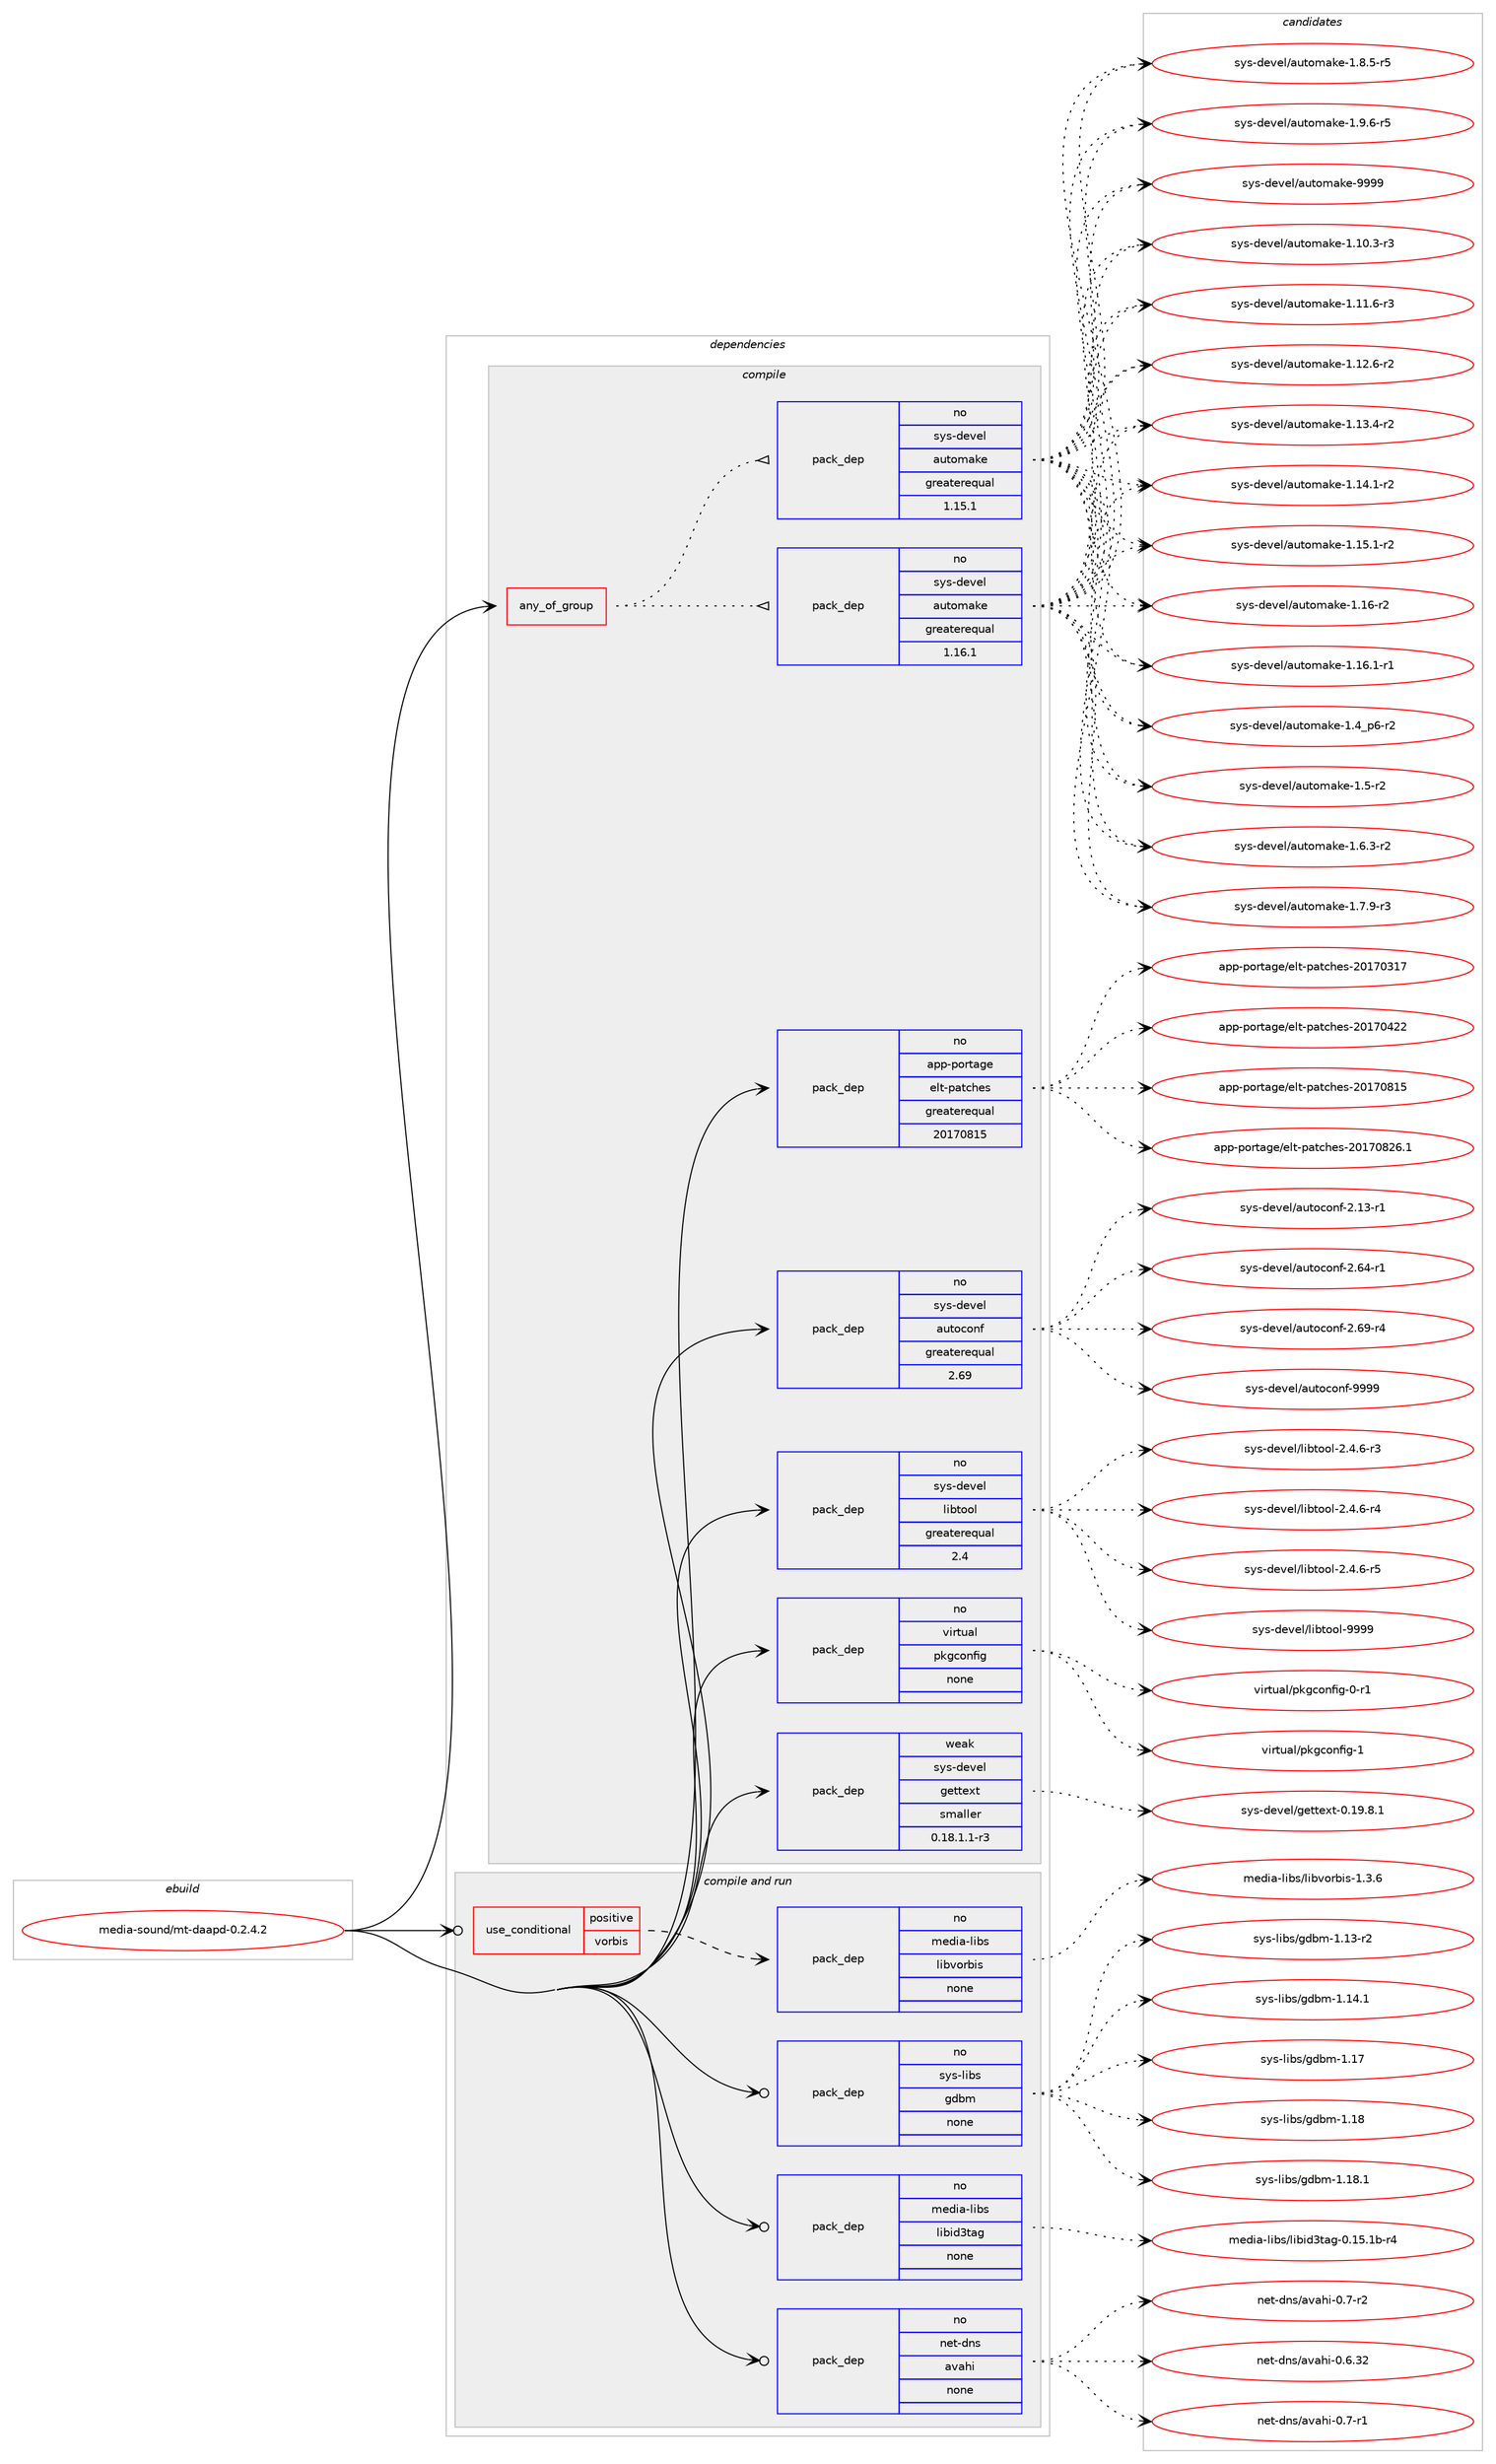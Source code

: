 digraph prolog {

# *************
# Graph options
# *************

newrank=true;
concentrate=true;
compound=true;
graph [rankdir=LR,fontname=Helvetica,fontsize=10,ranksep=1.5];#, ranksep=2.5, nodesep=0.2];
edge  [arrowhead=vee];
node  [fontname=Helvetica,fontsize=10];

# **********
# The ebuild
# **********

subgraph cluster_leftcol {
color=gray;
rank=same;
label=<<i>ebuild</i>>;
id [label="media-sound/mt-daapd-0.2.4.2", color=red, width=4, href="../media-sound/mt-daapd-0.2.4.2.svg"];
}

# ****************
# The dependencies
# ****************

subgraph cluster_midcol {
color=gray;
label=<<i>dependencies</i>>;
subgraph cluster_compile {
fillcolor="#eeeeee";
style=filled;
label=<<i>compile</i>>;
subgraph any25519 {
dependency1628381 [label=<<TABLE BORDER="0" CELLBORDER="1" CELLSPACING="0" CELLPADDING="4"><TR><TD CELLPADDING="10">any_of_group</TD></TR></TABLE>>, shape=none, color=red];subgraph pack1164349 {
dependency1628382 [label=<<TABLE BORDER="0" CELLBORDER="1" CELLSPACING="0" CELLPADDING="4" WIDTH="220"><TR><TD ROWSPAN="6" CELLPADDING="30">pack_dep</TD></TR><TR><TD WIDTH="110">no</TD></TR><TR><TD>sys-devel</TD></TR><TR><TD>automake</TD></TR><TR><TD>greaterequal</TD></TR><TR><TD>1.16.1</TD></TR></TABLE>>, shape=none, color=blue];
}
dependency1628381:e -> dependency1628382:w [weight=20,style="dotted",arrowhead="oinv"];
subgraph pack1164350 {
dependency1628383 [label=<<TABLE BORDER="0" CELLBORDER="1" CELLSPACING="0" CELLPADDING="4" WIDTH="220"><TR><TD ROWSPAN="6" CELLPADDING="30">pack_dep</TD></TR><TR><TD WIDTH="110">no</TD></TR><TR><TD>sys-devel</TD></TR><TR><TD>automake</TD></TR><TR><TD>greaterequal</TD></TR><TR><TD>1.15.1</TD></TR></TABLE>>, shape=none, color=blue];
}
dependency1628381:e -> dependency1628383:w [weight=20,style="dotted",arrowhead="oinv"];
}
id:e -> dependency1628381:w [weight=20,style="solid",arrowhead="vee"];
subgraph pack1164351 {
dependency1628384 [label=<<TABLE BORDER="0" CELLBORDER="1" CELLSPACING="0" CELLPADDING="4" WIDTH="220"><TR><TD ROWSPAN="6" CELLPADDING="30">pack_dep</TD></TR><TR><TD WIDTH="110">no</TD></TR><TR><TD>app-portage</TD></TR><TR><TD>elt-patches</TD></TR><TR><TD>greaterequal</TD></TR><TR><TD>20170815</TD></TR></TABLE>>, shape=none, color=blue];
}
id:e -> dependency1628384:w [weight=20,style="solid",arrowhead="vee"];
subgraph pack1164352 {
dependency1628385 [label=<<TABLE BORDER="0" CELLBORDER="1" CELLSPACING="0" CELLPADDING="4" WIDTH="220"><TR><TD ROWSPAN="6" CELLPADDING="30">pack_dep</TD></TR><TR><TD WIDTH="110">no</TD></TR><TR><TD>sys-devel</TD></TR><TR><TD>autoconf</TD></TR><TR><TD>greaterequal</TD></TR><TR><TD>2.69</TD></TR></TABLE>>, shape=none, color=blue];
}
id:e -> dependency1628385:w [weight=20,style="solid",arrowhead="vee"];
subgraph pack1164353 {
dependency1628386 [label=<<TABLE BORDER="0" CELLBORDER="1" CELLSPACING="0" CELLPADDING="4" WIDTH="220"><TR><TD ROWSPAN="6" CELLPADDING="30">pack_dep</TD></TR><TR><TD WIDTH="110">no</TD></TR><TR><TD>sys-devel</TD></TR><TR><TD>libtool</TD></TR><TR><TD>greaterequal</TD></TR><TR><TD>2.4</TD></TR></TABLE>>, shape=none, color=blue];
}
id:e -> dependency1628386:w [weight=20,style="solid",arrowhead="vee"];
subgraph pack1164354 {
dependency1628387 [label=<<TABLE BORDER="0" CELLBORDER="1" CELLSPACING="0" CELLPADDING="4" WIDTH="220"><TR><TD ROWSPAN="6" CELLPADDING="30">pack_dep</TD></TR><TR><TD WIDTH="110">no</TD></TR><TR><TD>virtual</TD></TR><TR><TD>pkgconfig</TD></TR><TR><TD>none</TD></TR><TR><TD></TD></TR></TABLE>>, shape=none, color=blue];
}
id:e -> dependency1628387:w [weight=20,style="solid",arrowhead="vee"];
subgraph pack1164355 {
dependency1628388 [label=<<TABLE BORDER="0" CELLBORDER="1" CELLSPACING="0" CELLPADDING="4" WIDTH="220"><TR><TD ROWSPAN="6" CELLPADDING="30">pack_dep</TD></TR><TR><TD WIDTH="110">weak</TD></TR><TR><TD>sys-devel</TD></TR><TR><TD>gettext</TD></TR><TR><TD>smaller</TD></TR><TR><TD>0.18.1.1-r3</TD></TR></TABLE>>, shape=none, color=blue];
}
id:e -> dependency1628388:w [weight=20,style="solid",arrowhead="vee"];
}
subgraph cluster_compileandrun {
fillcolor="#eeeeee";
style=filled;
label=<<i>compile and run</i>>;
subgraph cond437743 {
dependency1628389 [label=<<TABLE BORDER="0" CELLBORDER="1" CELLSPACING="0" CELLPADDING="4"><TR><TD ROWSPAN="3" CELLPADDING="10">use_conditional</TD></TR><TR><TD>positive</TD></TR><TR><TD>vorbis</TD></TR></TABLE>>, shape=none, color=red];
subgraph pack1164356 {
dependency1628390 [label=<<TABLE BORDER="0" CELLBORDER="1" CELLSPACING="0" CELLPADDING="4" WIDTH="220"><TR><TD ROWSPAN="6" CELLPADDING="30">pack_dep</TD></TR><TR><TD WIDTH="110">no</TD></TR><TR><TD>media-libs</TD></TR><TR><TD>libvorbis</TD></TR><TR><TD>none</TD></TR><TR><TD></TD></TR></TABLE>>, shape=none, color=blue];
}
dependency1628389:e -> dependency1628390:w [weight=20,style="dashed",arrowhead="vee"];
}
id:e -> dependency1628389:w [weight=20,style="solid",arrowhead="odotvee"];
subgraph pack1164357 {
dependency1628391 [label=<<TABLE BORDER="0" CELLBORDER="1" CELLSPACING="0" CELLPADDING="4" WIDTH="220"><TR><TD ROWSPAN="6" CELLPADDING="30">pack_dep</TD></TR><TR><TD WIDTH="110">no</TD></TR><TR><TD>media-libs</TD></TR><TR><TD>libid3tag</TD></TR><TR><TD>none</TD></TR><TR><TD></TD></TR></TABLE>>, shape=none, color=blue];
}
id:e -> dependency1628391:w [weight=20,style="solid",arrowhead="odotvee"];
subgraph pack1164358 {
dependency1628392 [label=<<TABLE BORDER="0" CELLBORDER="1" CELLSPACING="0" CELLPADDING="4" WIDTH="220"><TR><TD ROWSPAN="6" CELLPADDING="30">pack_dep</TD></TR><TR><TD WIDTH="110">no</TD></TR><TR><TD>net-dns</TD></TR><TR><TD>avahi</TD></TR><TR><TD>none</TD></TR><TR><TD></TD></TR></TABLE>>, shape=none, color=blue];
}
id:e -> dependency1628392:w [weight=20,style="solid",arrowhead="odotvee"];
subgraph pack1164359 {
dependency1628393 [label=<<TABLE BORDER="0" CELLBORDER="1" CELLSPACING="0" CELLPADDING="4" WIDTH="220"><TR><TD ROWSPAN="6" CELLPADDING="30">pack_dep</TD></TR><TR><TD WIDTH="110">no</TD></TR><TR><TD>sys-libs</TD></TR><TR><TD>gdbm</TD></TR><TR><TD>none</TD></TR><TR><TD></TD></TR></TABLE>>, shape=none, color=blue];
}
id:e -> dependency1628393:w [weight=20,style="solid",arrowhead="odotvee"];
}
subgraph cluster_run {
fillcolor="#eeeeee";
style=filled;
label=<<i>run</i>>;
}
}

# **************
# The candidates
# **************

subgraph cluster_choices {
rank=same;
color=gray;
label=<<i>candidates</i>>;

subgraph choice1164349 {
color=black;
nodesep=1;
choice11512111545100101118101108479711711611110997107101454946494846514511451 [label="sys-devel/automake-1.10.3-r3", color=red, width=4,href="../sys-devel/automake-1.10.3-r3.svg"];
choice11512111545100101118101108479711711611110997107101454946494946544511451 [label="sys-devel/automake-1.11.6-r3", color=red, width=4,href="../sys-devel/automake-1.11.6-r3.svg"];
choice11512111545100101118101108479711711611110997107101454946495046544511450 [label="sys-devel/automake-1.12.6-r2", color=red, width=4,href="../sys-devel/automake-1.12.6-r2.svg"];
choice11512111545100101118101108479711711611110997107101454946495146524511450 [label="sys-devel/automake-1.13.4-r2", color=red, width=4,href="../sys-devel/automake-1.13.4-r2.svg"];
choice11512111545100101118101108479711711611110997107101454946495246494511450 [label="sys-devel/automake-1.14.1-r2", color=red, width=4,href="../sys-devel/automake-1.14.1-r2.svg"];
choice11512111545100101118101108479711711611110997107101454946495346494511450 [label="sys-devel/automake-1.15.1-r2", color=red, width=4,href="../sys-devel/automake-1.15.1-r2.svg"];
choice1151211154510010111810110847971171161111099710710145494649544511450 [label="sys-devel/automake-1.16-r2", color=red, width=4,href="../sys-devel/automake-1.16-r2.svg"];
choice11512111545100101118101108479711711611110997107101454946495446494511449 [label="sys-devel/automake-1.16.1-r1", color=red, width=4,href="../sys-devel/automake-1.16.1-r1.svg"];
choice115121115451001011181011084797117116111109971071014549465295112544511450 [label="sys-devel/automake-1.4_p6-r2", color=red, width=4,href="../sys-devel/automake-1.4_p6-r2.svg"];
choice11512111545100101118101108479711711611110997107101454946534511450 [label="sys-devel/automake-1.5-r2", color=red, width=4,href="../sys-devel/automake-1.5-r2.svg"];
choice115121115451001011181011084797117116111109971071014549465446514511450 [label="sys-devel/automake-1.6.3-r2", color=red, width=4,href="../sys-devel/automake-1.6.3-r2.svg"];
choice115121115451001011181011084797117116111109971071014549465546574511451 [label="sys-devel/automake-1.7.9-r3", color=red, width=4,href="../sys-devel/automake-1.7.9-r3.svg"];
choice115121115451001011181011084797117116111109971071014549465646534511453 [label="sys-devel/automake-1.8.5-r5", color=red, width=4,href="../sys-devel/automake-1.8.5-r5.svg"];
choice115121115451001011181011084797117116111109971071014549465746544511453 [label="sys-devel/automake-1.9.6-r5", color=red, width=4,href="../sys-devel/automake-1.9.6-r5.svg"];
choice115121115451001011181011084797117116111109971071014557575757 [label="sys-devel/automake-9999", color=red, width=4,href="../sys-devel/automake-9999.svg"];
dependency1628382:e -> choice11512111545100101118101108479711711611110997107101454946494846514511451:w [style=dotted,weight="100"];
dependency1628382:e -> choice11512111545100101118101108479711711611110997107101454946494946544511451:w [style=dotted,weight="100"];
dependency1628382:e -> choice11512111545100101118101108479711711611110997107101454946495046544511450:w [style=dotted,weight="100"];
dependency1628382:e -> choice11512111545100101118101108479711711611110997107101454946495146524511450:w [style=dotted,weight="100"];
dependency1628382:e -> choice11512111545100101118101108479711711611110997107101454946495246494511450:w [style=dotted,weight="100"];
dependency1628382:e -> choice11512111545100101118101108479711711611110997107101454946495346494511450:w [style=dotted,weight="100"];
dependency1628382:e -> choice1151211154510010111810110847971171161111099710710145494649544511450:w [style=dotted,weight="100"];
dependency1628382:e -> choice11512111545100101118101108479711711611110997107101454946495446494511449:w [style=dotted,weight="100"];
dependency1628382:e -> choice115121115451001011181011084797117116111109971071014549465295112544511450:w [style=dotted,weight="100"];
dependency1628382:e -> choice11512111545100101118101108479711711611110997107101454946534511450:w [style=dotted,weight="100"];
dependency1628382:e -> choice115121115451001011181011084797117116111109971071014549465446514511450:w [style=dotted,weight="100"];
dependency1628382:e -> choice115121115451001011181011084797117116111109971071014549465546574511451:w [style=dotted,weight="100"];
dependency1628382:e -> choice115121115451001011181011084797117116111109971071014549465646534511453:w [style=dotted,weight="100"];
dependency1628382:e -> choice115121115451001011181011084797117116111109971071014549465746544511453:w [style=dotted,weight="100"];
dependency1628382:e -> choice115121115451001011181011084797117116111109971071014557575757:w [style=dotted,weight="100"];
}
subgraph choice1164350 {
color=black;
nodesep=1;
choice11512111545100101118101108479711711611110997107101454946494846514511451 [label="sys-devel/automake-1.10.3-r3", color=red, width=4,href="../sys-devel/automake-1.10.3-r3.svg"];
choice11512111545100101118101108479711711611110997107101454946494946544511451 [label="sys-devel/automake-1.11.6-r3", color=red, width=4,href="../sys-devel/automake-1.11.6-r3.svg"];
choice11512111545100101118101108479711711611110997107101454946495046544511450 [label="sys-devel/automake-1.12.6-r2", color=red, width=4,href="../sys-devel/automake-1.12.6-r2.svg"];
choice11512111545100101118101108479711711611110997107101454946495146524511450 [label="sys-devel/automake-1.13.4-r2", color=red, width=4,href="../sys-devel/automake-1.13.4-r2.svg"];
choice11512111545100101118101108479711711611110997107101454946495246494511450 [label="sys-devel/automake-1.14.1-r2", color=red, width=4,href="../sys-devel/automake-1.14.1-r2.svg"];
choice11512111545100101118101108479711711611110997107101454946495346494511450 [label="sys-devel/automake-1.15.1-r2", color=red, width=4,href="../sys-devel/automake-1.15.1-r2.svg"];
choice1151211154510010111810110847971171161111099710710145494649544511450 [label="sys-devel/automake-1.16-r2", color=red, width=4,href="../sys-devel/automake-1.16-r2.svg"];
choice11512111545100101118101108479711711611110997107101454946495446494511449 [label="sys-devel/automake-1.16.1-r1", color=red, width=4,href="../sys-devel/automake-1.16.1-r1.svg"];
choice115121115451001011181011084797117116111109971071014549465295112544511450 [label="sys-devel/automake-1.4_p6-r2", color=red, width=4,href="../sys-devel/automake-1.4_p6-r2.svg"];
choice11512111545100101118101108479711711611110997107101454946534511450 [label="sys-devel/automake-1.5-r2", color=red, width=4,href="../sys-devel/automake-1.5-r2.svg"];
choice115121115451001011181011084797117116111109971071014549465446514511450 [label="sys-devel/automake-1.6.3-r2", color=red, width=4,href="../sys-devel/automake-1.6.3-r2.svg"];
choice115121115451001011181011084797117116111109971071014549465546574511451 [label="sys-devel/automake-1.7.9-r3", color=red, width=4,href="../sys-devel/automake-1.7.9-r3.svg"];
choice115121115451001011181011084797117116111109971071014549465646534511453 [label="sys-devel/automake-1.8.5-r5", color=red, width=4,href="../sys-devel/automake-1.8.5-r5.svg"];
choice115121115451001011181011084797117116111109971071014549465746544511453 [label="sys-devel/automake-1.9.6-r5", color=red, width=4,href="../sys-devel/automake-1.9.6-r5.svg"];
choice115121115451001011181011084797117116111109971071014557575757 [label="sys-devel/automake-9999", color=red, width=4,href="../sys-devel/automake-9999.svg"];
dependency1628383:e -> choice11512111545100101118101108479711711611110997107101454946494846514511451:w [style=dotted,weight="100"];
dependency1628383:e -> choice11512111545100101118101108479711711611110997107101454946494946544511451:w [style=dotted,weight="100"];
dependency1628383:e -> choice11512111545100101118101108479711711611110997107101454946495046544511450:w [style=dotted,weight="100"];
dependency1628383:e -> choice11512111545100101118101108479711711611110997107101454946495146524511450:w [style=dotted,weight="100"];
dependency1628383:e -> choice11512111545100101118101108479711711611110997107101454946495246494511450:w [style=dotted,weight="100"];
dependency1628383:e -> choice11512111545100101118101108479711711611110997107101454946495346494511450:w [style=dotted,weight="100"];
dependency1628383:e -> choice1151211154510010111810110847971171161111099710710145494649544511450:w [style=dotted,weight="100"];
dependency1628383:e -> choice11512111545100101118101108479711711611110997107101454946495446494511449:w [style=dotted,weight="100"];
dependency1628383:e -> choice115121115451001011181011084797117116111109971071014549465295112544511450:w [style=dotted,weight="100"];
dependency1628383:e -> choice11512111545100101118101108479711711611110997107101454946534511450:w [style=dotted,weight="100"];
dependency1628383:e -> choice115121115451001011181011084797117116111109971071014549465446514511450:w [style=dotted,weight="100"];
dependency1628383:e -> choice115121115451001011181011084797117116111109971071014549465546574511451:w [style=dotted,weight="100"];
dependency1628383:e -> choice115121115451001011181011084797117116111109971071014549465646534511453:w [style=dotted,weight="100"];
dependency1628383:e -> choice115121115451001011181011084797117116111109971071014549465746544511453:w [style=dotted,weight="100"];
dependency1628383:e -> choice115121115451001011181011084797117116111109971071014557575757:w [style=dotted,weight="100"];
}
subgraph choice1164351 {
color=black;
nodesep=1;
choice97112112451121111141169710310147101108116451129711699104101115455048495548514955 [label="app-portage/elt-patches-20170317", color=red, width=4,href="../app-portage/elt-patches-20170317.svg"];
choice97112112451121111141169710310147101108116451129711699104101115455048495548525050 [label="app-portage/elt-patches-20170422", color=red, width=4,href="../app-portage/elt-patches-20170422.svg"];
choice97112112451121111141169710310147101108116451129711699104101115455048495548564953 [label="app-portage/elt-patches-20170815", color=red, width=4,href="../app-portage/elt-patches-20170815.svg"];
choice971121124511211111411697103101471011081164511297116991041011154550484955485650544649 [label="app-portage/elt-patches-20170826.1", color=red, width=4,href="../app-portage/elt-patches-20170826.1.svg"];
dependency1628384:e -> choice97112112451121111141169710310147101108116451129711699104101115455048495548514955:w [style=dotted,weight="100"];
dependency1628384:e -> choice97112112451121111141169710310147101108116451129711699104101115455048495548525050:w [style=dotted,weight="100"];
dependency1628384:e -> choice97112112451121111141169710310147101108116451129711699104101115455048495548564953:w [style=dotted,weight="100"];
dependency1628384:e -> choice971121124511211111411697103101471011081164511297116991041011154550484955485650544649:w [style=dotted,weight="100"];
}
subgraph choice1164352 {
color=black;
nodesep=1;
choice1151211154510010111810110847971171161119911111010245504649514511449 [label="sys-devel/autoconf-2.13-r1", color=red, width=4,href="../sys-devel/autoconf-2.13-r1.svg"];
choice1151211154510010111810110847971171161119911111010245504654524511449 [label="sys-devel/autoconf-2.64-r1", color=red, width=4,href="../sys-devel/autoconf-2.64-r1.svg"];
choice1151211154510010111810110847971171161119911111010245504654574511452 [label="sys-devel/autoconf-2.69-r4", color=red, width=4,href="../sys-devel/autoconf-2.69-r4.svg"];
choice115121115451001011181011084797117116111991111101024557575757 [label="sys-devel/autoconf-9999", color=red, width=4,href="../sys-devel/autoconf-9999.svg"];
dependency1628385:e -> choice1151211154510010111810110847971171161119911111010245504649514511449:w [style=dotted,weight="100"];
dependency1628385:e -> choice1151211154510010111810110847971171161119911111010245504654524511449:w [style=dotted,weight="100"];
dependency1628385:e -> choice1151211154510010111810110847971171161119911111010245504654574511452:w [style=dotted,weight="100"];
dependency1628385:e -> choice115121115451001011181011084797117116111991111101024557575757:w [style=dotted,weight="100"];
}
subgraph choice1164353 {
color=black;
nodesep=1;
choice1151211154510010111810110847108105981161111111084550465246544511451 [label="sys-devel/libtool-2.4.6-r3", color=red, width=4,href="../sys-devel/libtool-2.4.6-r3.svg"];
choice1151211154510010111810110847108105981161111111084550465246544511452 [label="sys-devel/libtool-2.4.6-r4", color=red, width=4,href="../sys-devel/libtool-2.4.6-r4.svg"];
choice1151211154510010111810110847108105981161111111084550465246544511453 [label="sys-devel/libtool-2.4.6-r5", color=red, width=4,href="../sys-devel/libtool-2.4.6-r5.svg"];
choice1151211154510010111810110847108105981161111111084557575757 [label="sys-devel/libtool-9999", color=red, width=4,href="../sys-devel/libtool-9999.svg"];
dependency1628386:e -> choice1151211154510010111810110847108105981161111111084550465246544511451:w [style=dotted,weight="100"];
dependency1628386:e -> choice1151211154510010111810110847108105981161111111084550465246544511452:w [style=dotted,weight="100"];
dependency1628386:e -> choice1151211154510010111810110847108105981161111111084550465246544511453:w [style=dotted,weight="100"];
dependency1628386:e -> choice1151211154510010111810110847108105981161111111084557575757:w [style=dotted,weight="100"];
}
subgraph choice1164354 {
color=black;
nodesep=1;
choice11810511411611797108471121071039911111010210510345484511449 [label="virtual/pkgconfig-0-r1", color=red, width=4,href="../virtual/pkgconfig-0-r1.svg"];
choice1181051141161179710847112107103991111101021051034549 [label="virtual/pkgconfig-1", color=red, width=4,href="../virtual/pkgconfig-1.svg"];
dependency1628387:e -> choice11810511411611797108471121071039911111010210510345484511449:w [style=dotted,weight="100"];
dependency1628387:e -> choice1181051141161179710847112107103991111101021051034549:w [style=dotted,weight="100"];
}
subgraph choice1164355 {
color=black;
nodesep=1;
choice1151211154510010111810110847103101116116101120116454846495746564649 [label="sys-devel/gettext-0.19.8.1", color=red, width=4,href="../sys-devel/gettext-0.19.8.1.svg"];
dependency1628388:e -> choice1151211154510010111810110847103101116116101120116454846495746564649:w [style=dotted,weight="100"];
}
subgraph choice1164356 {
color=black;
nodesep=1;
choice109101100105974510810598115471081059811811111498105115454946514654 [label="media-libs/libvorbis-1.3.6", color=red, width=4,href="../media-libs/libvorbis-1.3.6.svg"];
dependency1628390:e -> choice109101100105974510810598115471081059811811111498105115454946514654:w [style=dotted,weight="100"];
}
subgraph choice1164357 {
color=black;
nodesep=1;
choice1091011001059745108105981154710810598105100511169710345484649534649984511452 [label="media-libs/libid3tag-0.15.1b-r4", color=red, width=4,href="../media-libs/libid3tag-0.15.1b-r4.svg"];
dependency1628391:e -> choice1091011001059745108105981154710810598105100511169710345484649534649984511452:w [style=dotted,weight="100"];
}
subgraph choice1164358 {
color=black;
nodesep=1;
choice1101011164510011011547971189710410545484654465150 [label="net-dns/avahi-0.6.32", color=red, width=4,href="../net-dns/avahi-0.6.32.svg"];
choice11010111645100110115479711897104105454846554511449 [label="net-dns/avahi-0.7-r1", color=red, width=4,href="../net-dns/avahi-0.7-r1.svg"];
choice11010111645100110115479711897104105454846554511450 [label="net-dns/avahi-0.7-r2", color=red, width=4,href="../net-dns/avahi-0.7-r2.svg"];
dependency1628392:e -> choice1101011164510011011547971189710410545484654465150:w [style=dotted,weight="100"];
dependency1628392:e -> choice11010111645100110115479711897104105454846554511449:w [style=dotted,weight="100"];
dependency1628392:e -> choice11010111645100110115479711897104105454846554511450:w [style=dotted,weight="100"];
}
subgraph choice1164359 {
color=black;
nodesep=1;
choice1151211154510810598115471031009810945494649514511450 [label="sys-libs/gdbm-1.13-r2", color=red, width=4,href="../sys-libs/gdbm-1.13-r2.svg"];
choice1151211154510810598115471031009810945494649524649 [label="sys-libs/gdbm-1.14.1", color=red, width=4,href="../sys-libs/gdbm-1.14.1.svg"];
choice115121115451081059811547103100981094549464955 [label="sys-libs/gdbm-1.17", color=red, width=4,href="../sys-libs/gdbm-1.17.svg"];
choice115121115451081059811547103100981094549464956 [label="sys-libs/gdbm-1.18", color=red, width=4,href="../sys-libs/gdbm-1.18.svg"];
choice1151211154510810598115471031009810945494649564649 [label="sys-libs/gdbm-1.18.1", color=red, width=4,href="../sys-libs/gdbm-1.18.1.svg"];
dependency1628393:e -> choice1151211154510810598115471031009810945494649514511450:w [style=dotted,weight="100"];
dependency1628393:e -> choice1151211154510810598115471031009810945494649524649:w [style=dotted,weight="100"];
dependency1628393:e -> choice115121115451081059811547103100981094549464955:w [style=dotted,weight="100"];
dependency1628393:e -> choice115121115451081059811547103100981094549464956:w [style=dotted,weight="100"];
dependency1628393:e -> choice1151211154510810598115471031009810945494649564649:w [style=dotted,weight="100"];
}
}

}
